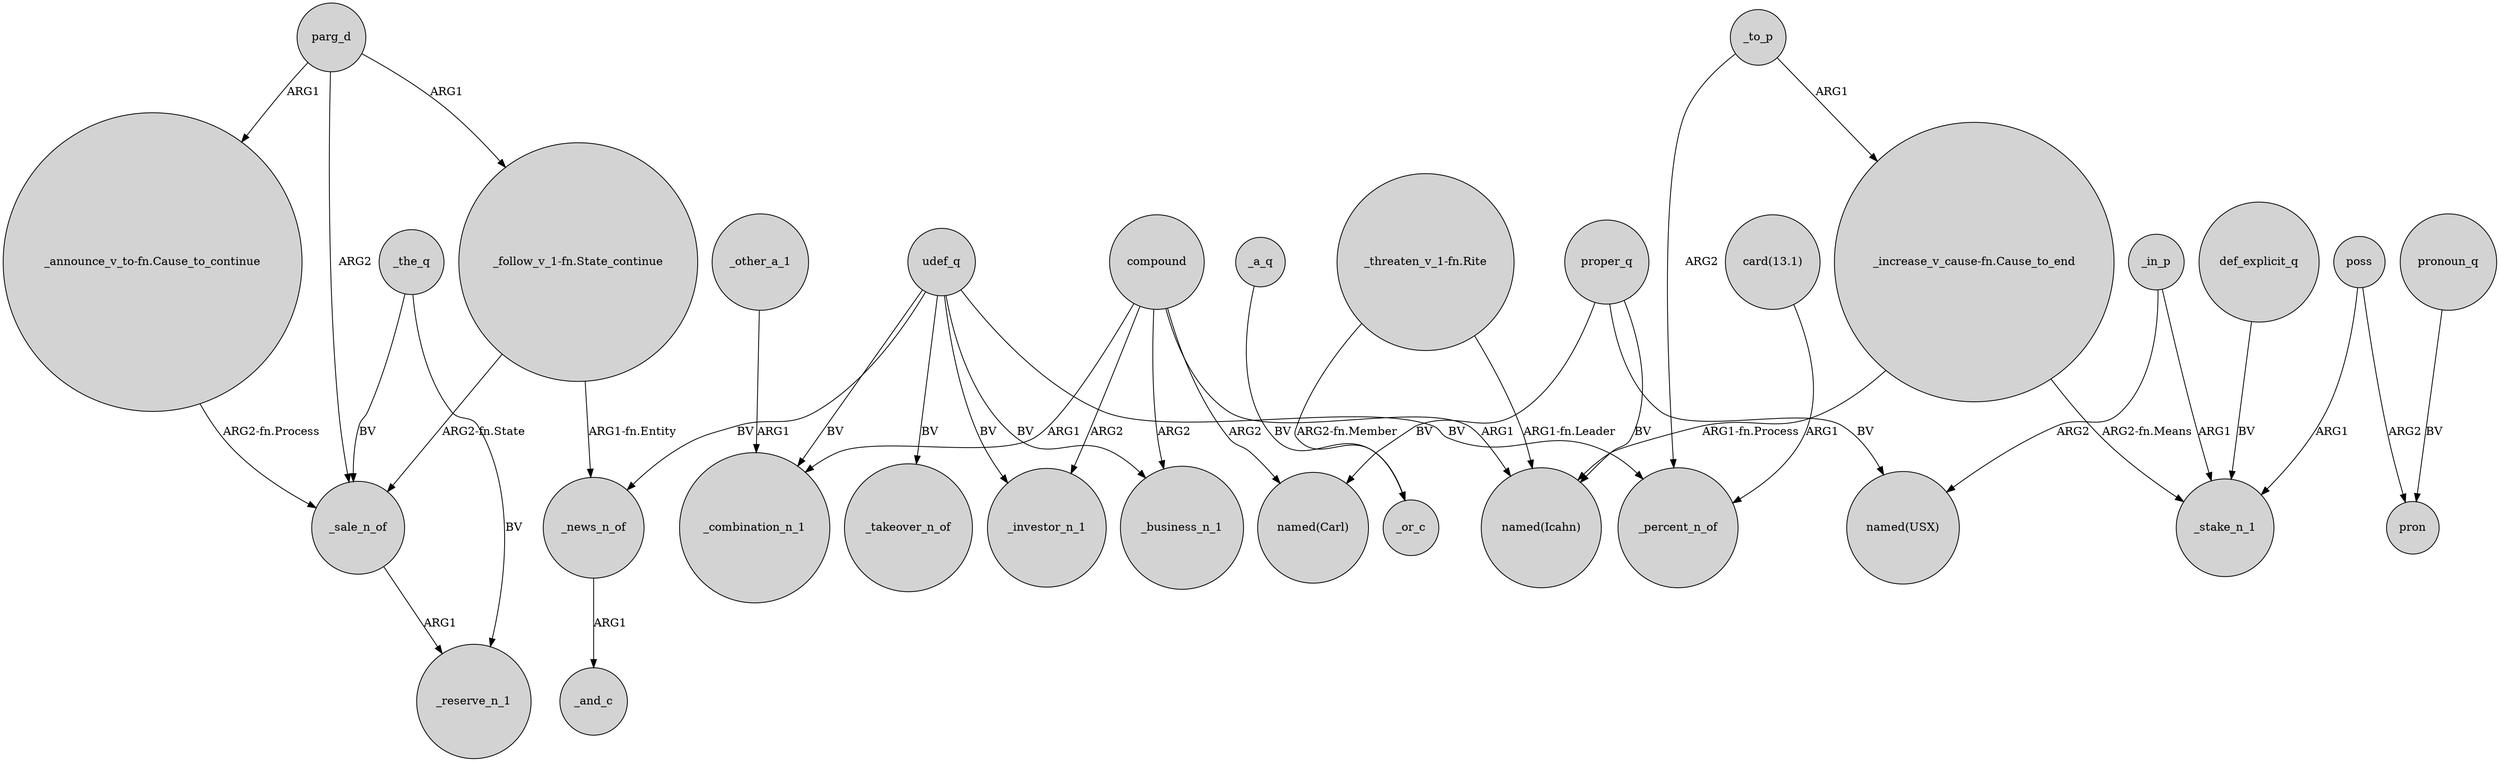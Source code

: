 digraph {
	node [shape=circle style=filled]
	"_threaten_v_1-fn.Rite" -> "named(Icahn)" [label="ARG1-fn.Leader"]
	parg_d -> "_announce_v_to-fn.Cause_to_continue" [label=ARG1]
	"_follow_v_1-fn.State_continue" -> _news_n_of [label="ARG1-fn.Entity"]
	udef_q -> _news_n_of [label=BV]
	compound -> "named(Icahn)" [label=ARG1]
	_news_n_of -> _and_c [label=ARG1]
	_the_q -> _reserve_n_1 [label=BV]
	"_threaten_v_1-fn.Rite" -> _or_c [label="ARG2-fn.Member"]
	_other_a_1 -> _combination_n_1 [label=ARG1]
	_to_p -> _percent_n_of [label=ARG2]
	"_increase_v_cause-fn.Cause_to_end" -> "named(Icahn)" [label="ARG1-fn.Process"]
	udef_q -> _business_n_1 [label=BV]
	"_follow_v_1-fn.State_continue" -> _sale_n_of [label="ARG2-fn.State"]
	proper_q -> "named(Carl)" [label=BV]
	_a_q -> _or_c [label=BV]
	udef_q -> _takeover_n_of [label=BV]
	pronoun_q -> pron [label=BV]
	_to_p -> "_increase_v_cause-fn.Cause_to_end" [label=ARG1]
	poss -> pron [label=ARG2]
	parg_d -> _sale_n_of [label=ARG2]
	compound -> _investor_n_1 [label=ARG2]
	udef_q -> _combination_n_1 [label=BV]
	proper_q -> "named(USX)" [label=BV]
	udef_q -> _percent_n_of [label=BV]
	compound -> "named(Carl)" [label=ARG2]
	parg_d -> "_follow_v_1-fn.State_continue" [label=ARG1]
	_in_p -> "named(USX)" [label=ARG2]
	def_explicit_q -> _stake_n_1 [label=BV]
	compound -> _business_n_1 [label=ARG2]
	compound -> _combination_n_1 [label=ARG1]
	udef_q -> _investor_n_1 [label=BV]
	_the_q -> _sale_n_of [label=BV]
	proper_q -> "named(Icahn)" [label=BV]
	_in_p -> _stake_n_1 [label=ARG1]
	_sale_n_of -> _reserve_n_1 [label=ARG1]
	"card(13.1)" -> _percent_n_of [label=ARG1]
	poss -> _stake_n_1 [label=ARG1]
	"_announce_v_to-fn.Cause_to_continue" -> _sale_n_of [label="ARG2-fn.Process"]
	"_increase_v_cause-fn.Cause_to_end" -> _stake_n_1 [label="ARG2-fn.Means"]
}
